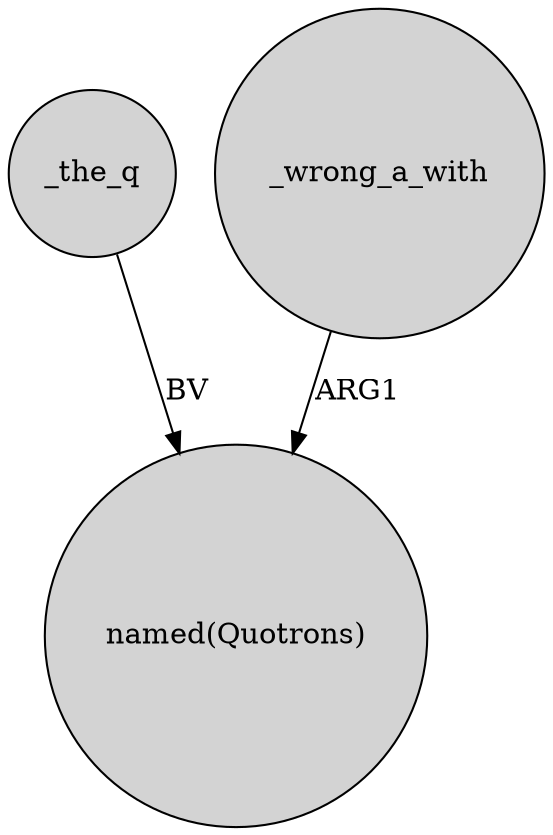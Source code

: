 digraph {
	node [shape=circle style=filled]
	_the_q -> "named(Quotrons)" [label=BV]
	_wrong_a_with -> "named(Quotrons)" [label=ARG1]
}
